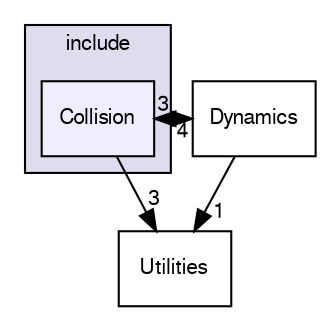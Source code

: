 digraph "Collision" {
  compound=true
  node [ fontsize="10", fontname="FreeSans"];
  edge [ labelfontsize="10", labelfontname="FreeSans"];
  subgraph clusterdir_275ce76ae8a9e2090fbb7142d3994a0e {
    graph [ bgcolor="#ddddee", pencolor="black", label="include" fontname="FreeSans", fontsize="10", URL="dir_275ce76ae8a9e2090fbb7142d3994a0e.html"]
  dir_9f3746ebe7983c5cb005f7fd6ef8aef4 [shape=box, label="Collision", style="filled", fillcolor="#eeeeff", pencolor="black", URL="dir_9f3746ebe7983c5cb005f7fd6ef8aef4.html"];
  }
  dir_d631aa3083290dc23dd8bdcd7ad213ec [shape=box label="Utilities" URL="dir_d631aa3083290dc23dd8bdcd7ad213ec.html"];
  dir_5f249a132d763dc59b0ff1086b98b7c1 [shape=box label="Dynamics" URL="dir_5f249a132d763dc59b0ff1086b98b7c1.html"];
  dir_5f249a132d763dc59b0ff1086b98b7c1->dir_d631aa3083290dc23dd8bdcd7ad213ec [headlabel="1", labeldistance=1.5 headhref="dir_000006_000007.html"];
  dir_5f249a132d763dc59b0ff1086b98b7c1->dir_9f3746ebe7983c5cb005f7fd6ef8aef4 [headlabel="4", labeldistance=1.5 headhref="dir_000006_000011.html"];
  dir_9f3746ebe7983c5cb005f7fd6ef8aef4->dir_d631aa3083290dc23dd8bdcd7ad213ec [headlabel="3", labeldistance=1.5 headhref="dir_000011_000007.html"];
  dir_9f3746ebe7983c5cb005f7fd6ef8aef4->dir_5f249a132d763dc59b0ff1086b98b7c1 [headlabel="3", labeldistance=1.5 headhref="dir_000011_000006.html"];
}
